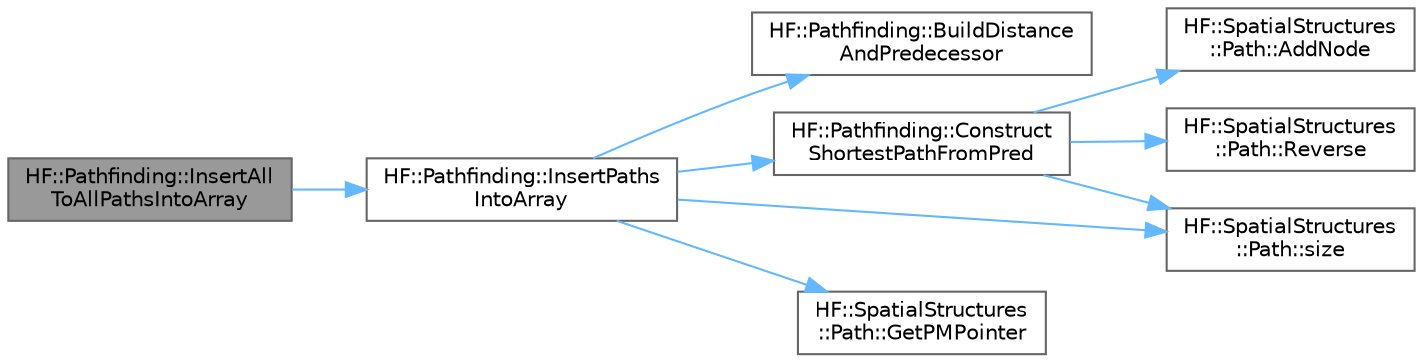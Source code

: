digraph "HF::Pathfinding::InsertAllToAllPathsIntoArray"
{
 // LATEX_PDF_SIZE
  bgcolor="transparent";
  edge [fontname=Helvetica,fontsize=10,labelfontname=Helvetica,labelfontsize=10];
  node [fontname=Helvetica,fontsize=10,shape=box,height=0.2,width=0.4];
  rankdir="LR";
  Node1 [label="HF::Pathfinding::InsertAll\lToAllPathsIntoArray",height=0.2,width=0.4,color="gray40", fillcolor="grey60", style="filled", fontcolor="black",tooltip="A special version of FindPaths optimized for the C_Interface, such that all paths possible from each ..."];
  Node1 -> Node2 [color="steelblue1",style="solid"];
  Node2 [label="HF::Pathfinding::InsertPaths\lIntoArray",height=0.2,width=0.4,color="grey40", fillcolor="white", style="filled",URL="$a00472.html#a417084c97d0672af2da7739157a9d8c0",tooltip="A special version of FindPaths optimized for the C_Interface."];
  Node2 -> Node3 [color="steelblue1",style="solid"];
  Node3 [label="HF::Pathfinding::BuildDistance\lAndPredecessor",height=0.2,width=0.4,color="grey40", fillcolor="white", style="filled",URL="$a00472.html#a9f6490539108da057db2486295458886",tooltip="Build a row of the distance and predecessor matrices for the node at id."];
  Node2 -> Node4 [color="steelblue1",style="solid"];
  Node4 [label="HF::Pathfinding::Construct\lShortestPathFromPred",height=0.2,width=0.4,color="grey40", fillcolor="white", style="filled",URL="$a00472.html#a977e4c93a977ab4e9e784d1e6fec79f4",tooltip="Construct the shortest path from start to end using the given predecessor and distance vectors."];
  Node4 -> Node5 [color="steelblue1",style="solid"];
  Node5 [label="HF::SpatialStructures\l::Path::AddNode",height=0.2,width=0.4,color="grey40", fillcolor="white", style="filled",URL="$a02083.html#a55ded4e02787eb739770ebe28ef386a9",tooltip="Add a new node to the path."];
  Node4 -> Node6 [color="steelblue1",style="solid"];
  Node6 [label="HF::SpatialStructures\l::Path::Reverse",height=0.2,width=0.4,color="grey40", fillcolor="white", style="filled",URL="$a02083.html#adf2bad9ac73dbdc436c365654d54ad98",tooltip="Reverse the direction of this path."];
  Node4 -> Node7 [color="steelblue1",style="solid"];
  Node7 [label="HF::SpatialStructures\l::Path::size",height=0.2,width=0.4,color="grey40", fillcolor="white", style="filled",URL="$a02083.html#a28f61f0f57b38a5249a11a725d9d692b",tooltip="Determine how many nodes are in this path."];
  Node2 -> Node8 [color="steelblue1",style="solid"];
  Node8 [label="HF::SpatialStructures\l::Path::GetPMPointer",height=0.2,width=0.4,color="grey40", fillcolor="white", style="filled",URL="$a02083.html#a942cb49007bbeb5588e2d526c68bdcf9",tooltip="Get a pointer to the path's underlying path members vector."];
  Node2 -> Node7 [color="steelblue1",style="solid"];
}
